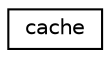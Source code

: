 digraph G
{
  edge [fontname="Helvetica",fontsize="10",labelfontname="Helvetica",labelfontsize="10"];
  node [fontname="Helvetica",fontsize="10",shape=record];
  rankdir=LR;
  Node1 [label="cache",height=0.2,width=0.4,color="black", fillcolor="white", style="filled",URL="$classcache.html"];
}
